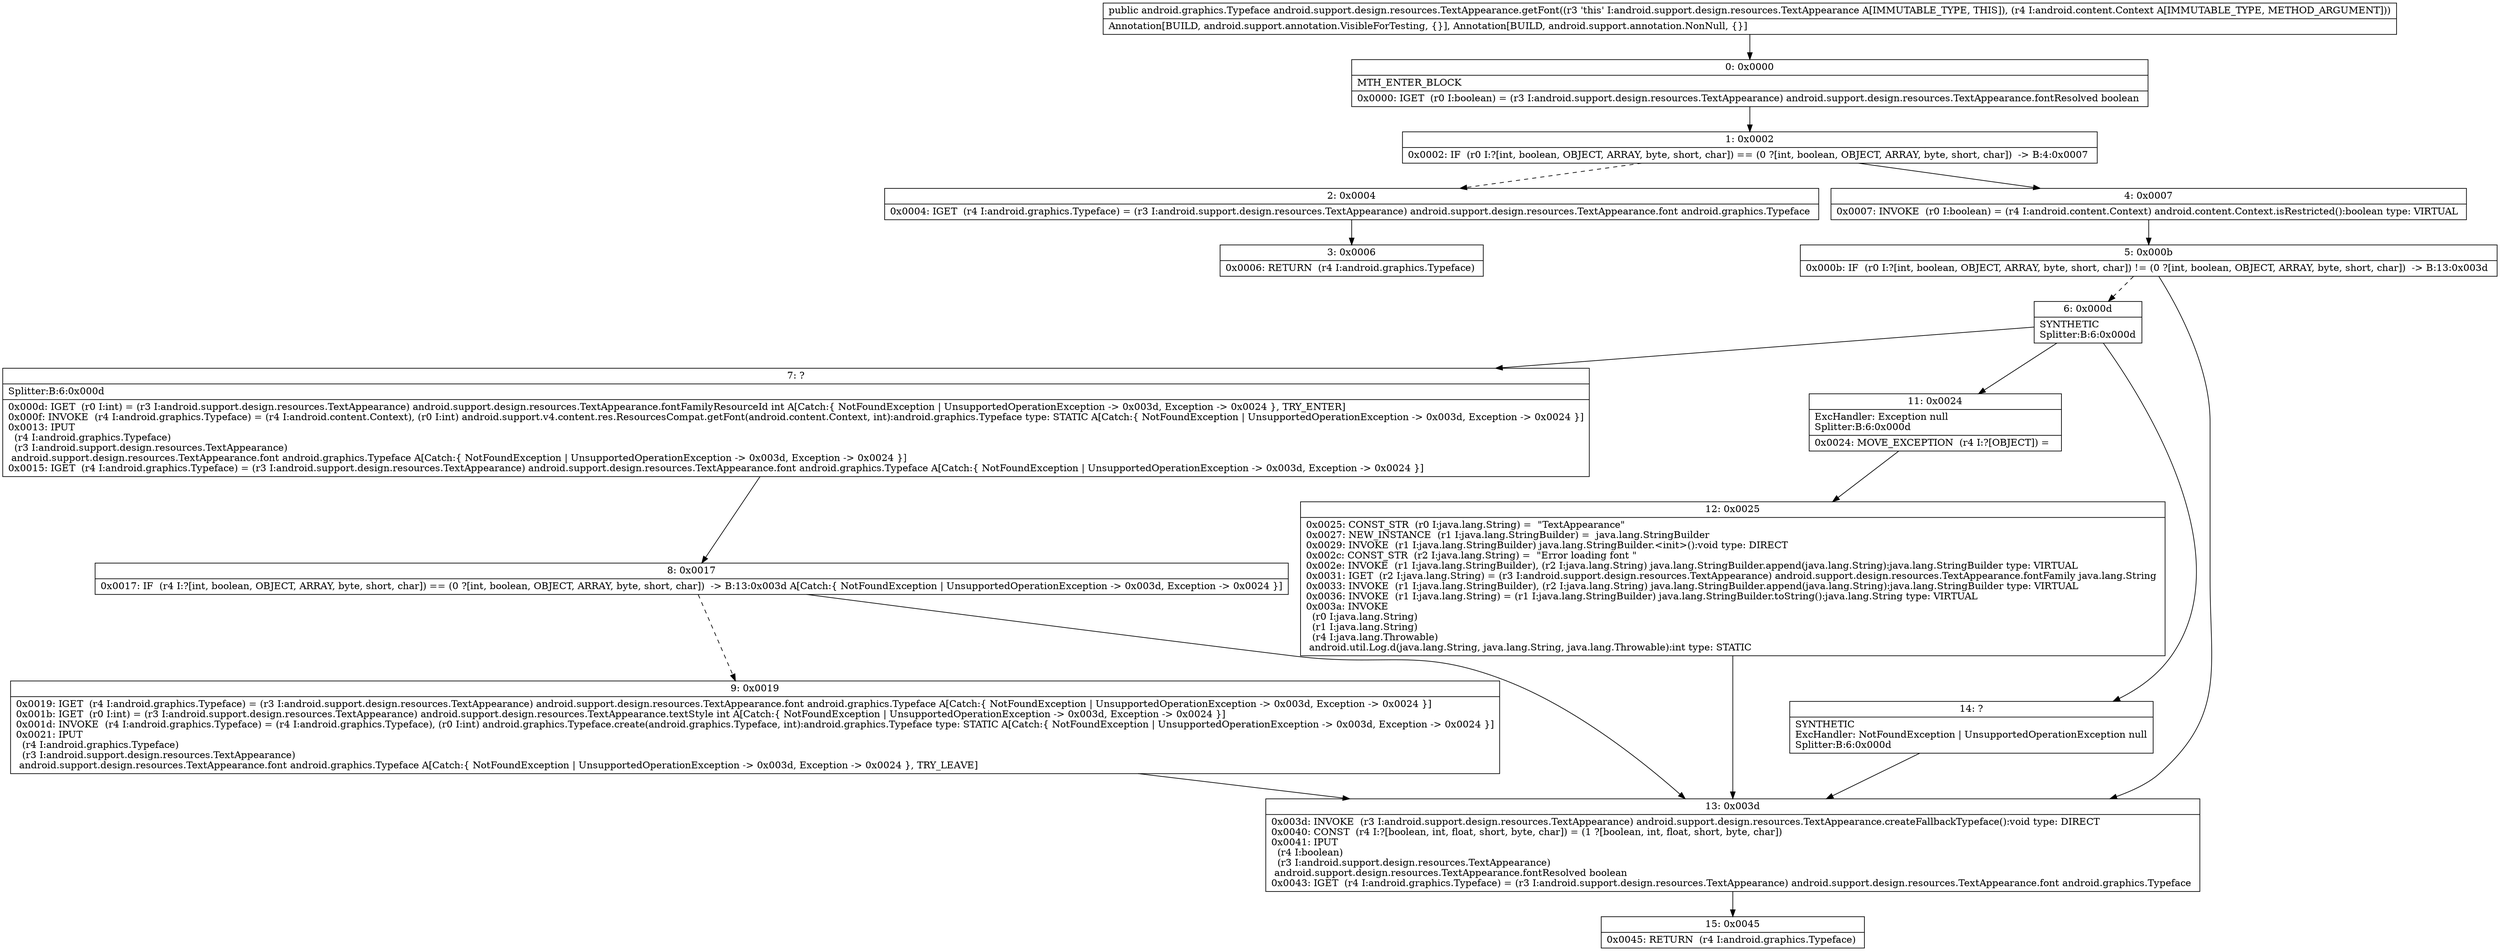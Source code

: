 digraph "CFG forandroid.support.design.resources.TextAppearance.getFont(Landroid\/content\/Context;)Landroid\/graphics\/Typeface;" {
Node_0 [shape=record,label="{0\:\ 0x0000|MTH_ENTER_BLOCK\l|0x0000: IGET  (r0 I:boolean) = (r3 I:android.support.design.resources.TextAppearance) android.support.design.resources.TextAppearance.fontResolved boolean \l}"];
Node_1 [shape=record,label="{1\:\ 0x0002|0x0002: IF  (r0 I:?[int, boolean, OBJECT, ARRAY, byte, short, char]) == (0 ?[int, boolean, OBJECT, ARRAY, byte, short, char])  \-\> B:4:0x0007 \l}"];
Node_2 [shape=record,label="{2\:\ 0x0004|0x0004: IGET  (r4 I:android.graphics.Typeface) = (r3 I:android.support.design.resources.TextAppearance) android.support.design.resources.TextAppearance.font android.graphics.Typeface \l}"];
Node_3 [shape=record,label="{3\:\ 0x0006|0x0006: RETURN  (r4 I:android.graphics.Typeface) \l}"];
Node_4 [shape=record,label="{4\:\ 0x0007|0x0007: INVOKE  (r0 I:boolean) = (r4 I:android.content.Context) android.content.Context.isRestricted():boolean type: VIRTUAL \l}"];
Node_5 [shape=record,label="{5\:\ 0x000b|0x000b: IF  (r0 I:?[int, boolean, OBJECT, ARRAY, byte, short, char]) != (0 ?[int, boolean, OBJECT, ARRAY, byte, short, char])  \-\> B:13:0x003d \l}"];
Node_6 [shape=record,label="{6\:\ 0x000d|SYNTHETIC\lSplitter:B:6:0x000d\l}"];
Node_7 [shape=record,label="{7\:\ ?|Splitter:B:6:0x000d\l|0x000d: IGET  (r0 I:int) = (r3 I:android.support.design.resources.TextAppearance) android.support.design.resources.TextAppearance.fontFamilyResourceId int A[Catch:\{ NotFoundException \| UnsupportedOperationException \-\> 0x003d, Exception \-\> 0x0024 \}, TRY_ENTER]\l0x000f: INVOKE  (r4 I:android.graphics.Typeface) = (r4 I:android.content.Context), (r0 I:int) android.support.v4.content.res.ResourcesCompat.getFont(android.content.Context, int):android.graphics.Typeface type: STATIC A[Catch:\{ NotFoundException \| UnsupportedOperationException \-\> 0x003d, Exception \-\> 0x0024 \}]\l0x0013: IPUT  \l  (r4 I:android.graphics.Typeface)\l  (r3 I:android.support.design.resources.TextAppearance)\l android.support.design.resources.TextAppearance.font android.graphics.Typeface A[Catch:\{ NotFoundException \| UnsupportedOperationException \-\> 0x003d, Exception \-\> 0x0024 \}]\l0x0015: IGET  (r4 I:android.graphics.Typeface) = (r3 I:android.support.design.resources.TextAppearance) android.support.design.resources.TextAppearance.font android.graphics.Typeface A[Catch:\{ NotFoundException \| UnsupportedOperationException \-\> 0x003d, Exception \-\> 0x0024 \}]\l}"];
Node_8 [shape=record,label="{8\:\ 0x0017|0x0017: IF  (r4 I:?[int, boolean, OBJECT, ARRAY, byte, short, char]) == (0 ?[int, boolean, OBJECT, ARRAY, byte, short, char])  \-\> B:13:0x003d A[Catch:\{ NotFoundException \| UnsupportedOperationException \-\> 0x003d, Exception \-\> 0x0024 \}]\l}"];
Node_9 [shape=record,label="{9\:\ 0x0019|0x0019: IGET  (r4 I:android.graphics.Typeface) = (r3 I:android.support.design.resources.TextAppearance) android.support.design.resources.TextAppearance.font android.graphics.Typeface A[Catch:\{ NotFoundException \| UnsupportedOperationException \-\> 0x003d, Exception \-\> 0x0024 \}]\l0x001b: IGET  (r0 I:int) = (r3 I:android.support.design.resources.TextAppearance) android.support.design.resources.TextAppearance.textStyle int A[Catch:\{ NotFoundException \| UnsupportedOperationException \-\> 0x003d, Exception \-\> 0x0024 \}]\l0x001d: INVOKE  (r4 I:android.graphics.Typeface) = (r4 I:android.graphics.Typeface), (r0 I:int) android.graphics.Typeface.create(android.graphics.Typeface, int):android.graphics.Typeface type: STATIC A[Catch:\{ NotFoundException \| UnsupportedOperationException \-\> 0x003d, Exception \-\> 0x0024 \}]\l0x0021: IPUT  \l  (r4 I:android.graphics.Typeface)\l  (r3 I:android.support.design.resources.TextAppearance)\l android.support.design.resources.TextAppearance.font android.graphics.Typeface A[Catch:\{ NotFoundException \| UnsupportedOperationException \-\> 0x003d, Exception \-\> 0x0024 \}, TRY_LEAVE]\l}"];
Node_11 [shape=record,label="{11\:\ 0x0024|ExcHandler: Exception null\lSplitter:B:6:0x000d\l|0x0024: MOVE_EXCEPTION  (r4 I:?[OBJECT]) =  \l}"];
Node_12 [shape=record,label="{12\:\ 0x0025|0x0025: CONST_STR  (r0 I:java.lang.String) =  \"TextAppearance\" \l0x0027: NEW_INSTANCE  (r1 I:java.lang.StringBuilder) =  java.lang.StringBuilder \l0x0029: INVOKE  (r1 I:java.lang.StringBuilder) java.lang.StringBuilder.\<init\>():void type: DIRECT \l0x002c: CONST_STR  (r2 I:java.lang.String) =  \"Error loading font \" \l0x002e: INVOKE  (r1 I:java.lang.StringBuilder), (r2 I:java.lang.String) java.lang.StringBuilder.append(java.lang.String):java.lang.StringBuilder type: VIRTUAL \l0x0031: IGET  (r2 I:java.lang.String) = (r3 I:android.support.design.resources.TextAppearance) android.support.design.resources.TextAppearance.fontFamily java.lang.String \l0x0033: INVOKE  (r1 I:java.lang.StringBuilder), (r2 I:java.lang.String) java.lang.StringBuilder.append(java.lang.String):java.lang.StringBuilder type: VIRTUAL \l0x0036: INVOKE  (r1 I:java.lang.String) = (r1 I:java.lang.StringBuilder) java.lang.StringBuilder.toString():java.lang.String type: VIRTUAL \l0x003a: INVOKE  \l  (r0 I:java.lang.String)\l  (r1 I:java.lang.String)\l  (r4 I:java.lang.Throwable)\l android.util.Log.d(java.lang.String, java.lang.String, java.lang.Throwable):int type: STATIC \l}"];
Node_13 [shape=record,label="{13\:\ 0x003d|0x003d: INVOKE  (r3 I:android.support.design.resources.TextAppearance) android.support.design.resources.TextAppearance.createFallbackTypeface():void type: DIRECT \l0x0040: CONST  (r4 I:?[boolean, int, float, short, byte, char]) = (1 ?[boolean, int, float, short, byte, char]) \l0x0041: IPUT  \l  (r4 I:boolean)\l  (r3 I:android.support.design.resources.TextAppearance)\l android.support.design.resources.TextAppearance.fontResolved boolean \l0x0043: IGET  (r4 I:android.graphics.Typeface) = (r3 I:android.support.design.resources.TextAppearance) android.support.design.resources.TextAppearance.font android.graphics.Typeface \l}"];
Node_14 [shape=record,label="{14\:\ ?|SYNTHETIC\lExcHandler: NotFoundException \| UnsupportedOperationException null\lSplitter:B:6:0x000d\l}"];
Node_15 [shape=record,label="{15\:\ 0x0045|0x0045: RETURN  (r4 I:android.graphics.Typeface) \l}"];
MethodNode[shape=record,label="{public android.graphics.Typeface android.support.design.resources.TextAppearance.getFont((r3 'this' I:android.support.design.resources.TextAppearance A[IMMUTABLE_TYPE, THIS]), (r4 I:android.content.Context A[IMMUTABLE_TYPE, METHOD_ARGUMENT]))  | Annotation[BUILD, android.support.annotation.VisibleForTesting, \{\}], Annotation[BUILD, android.support.annotation.NonNull, \{\}]\l}"];
MethodNode -> Node_0;
Node_0 -> Node_1;
Node_1 -> Node_2[style=dashed];
Node_1 -> Node_4;
Node_2 -> Node_3;
Node_4 -> Node_5;
Node_5 -> Node_6[style=dashed];
Node_5 -> Node_13;
Node_6 -> Node_7;
Node_6 -> Node_14;
Node_6 -> Node_11;
Node_7 -> Node_8;
Node_8 -> Node_9[style=dashed];
Node_8 -> Node_13;
Node_9 -> Node_13;
Node_11 -> Node_12;
Node_12 -> Node_13;
Node_13 -> Node_15;
Node_14 -> Node_13;
}

